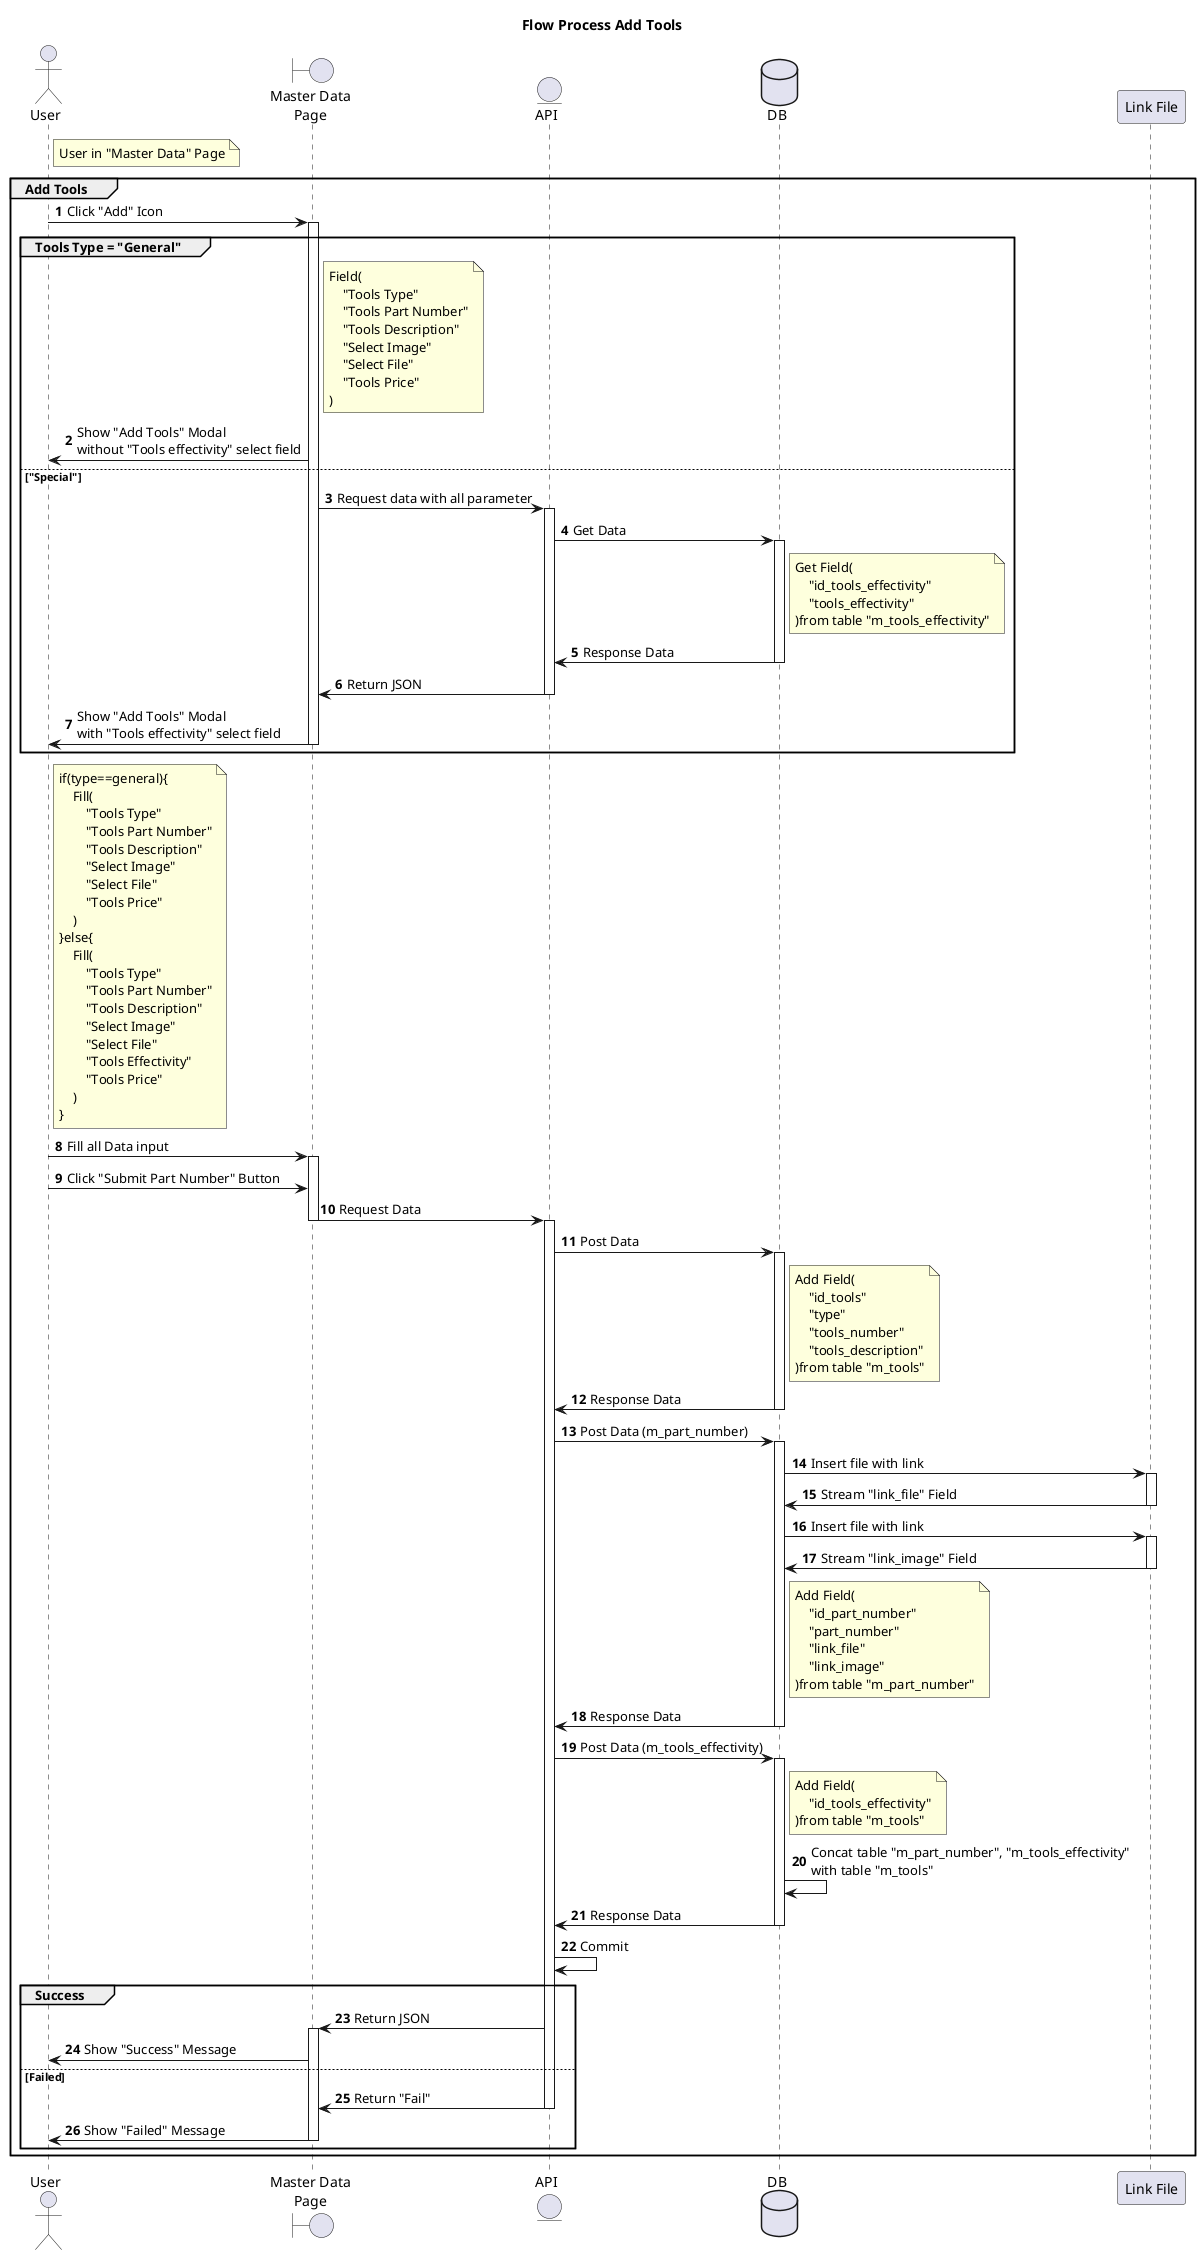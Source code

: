 @startuml

title "Flow Process Add Tools"

actor "User" as u
boundary "Master Data\nPage" as ui
entity "API" as api
database "DB" as db
participant "Link File" as link

autonumber
note right of u
User in "Master Data" Page
end note

group Add Tools
u -> ui: Click "Add" Icon
activate ui
group Tools Type = "General"
note right of ui
Field(
    "Tools Type"
    "Tools Part Number"
    "Tools Description"
    "Select Image"
    "Select File"
    "Tools Price"
)
end note
ui -> u: Show "Add Tools" Modal\nwithout "Tools effectivity" select field
else "Special"
ui -> api: Request data with all parameter
activate api
api -> db: Get Data
note right of db
Get Field(
    "id_tools_effectivity"
    "tools_effectivity"
)from table "m_tools_effectivity"
end note
activate db
db -> api: Response Data
deactivate
api -> ui: Return JSON
deactivate
ui -> u: Show "Add Tools" Modal\nwith "Tools effectivity" select field
deactivate
end
note right of u
if(type==general){
    Fill(
        "Tools Type"
        "Tools Part Number"
        "Tools Description"
        "Select Image"
        "Select File"
        "Tools Price"
    )
}else{
    Fill(
        "Tools Type"
        "Tools Part Number"
        "Tools Description"
        "Select Image"
        "Select File"
        "Tools Effectivity"
        "Tools Price"
    )
}
end note
u -> ui: Fill all Data input
activate ui
u -> ui: Click "Submit Part Number" Button
ui -> api: Request Data
deactivate ui
activate api
api -> db: Post Data
activate db
note right of db
Add Field(
    "id_tools"
    "type"
    "tools_number"
    "tools_description"
)from table "m_tools"
end note
db -> api: Response Data
deactivate
api -> db: Post Data (m_part_number)
activate db
db -> link: Insert file with link
activate link
link -> db: Stream "link_file" Field
deactivate
db -> link: Insert file with link
activate link
link -> db: Stream "link_image" Field
deactivate
note right of db
Add Field(
    "id_part_number"
    "part_number"
    "link_file"
    "link_image"
)from table "m_part_number"
end note
db -> api: Response Data
deactivate
api -> db: Post Data (m_tools_effectivity)
activate db
note right of db
Add Field(
    "id_tools_effectivity"
)from table "m_tools"
end note
db -> db: Concat table "m_part_number", "m_tools_effectivity"\nwith table "m_tools"
db -> api: Response Data
deactivate
api -> api: Commit
group Success
api -> ui: Return JSON
activate ui
ui -> u: Show "Success" Message
else Failed
api -> ui: Return "Fail"
deactivate api
ui -> u: Show "Failed" Message
deactivate ui
end
end


@enduml